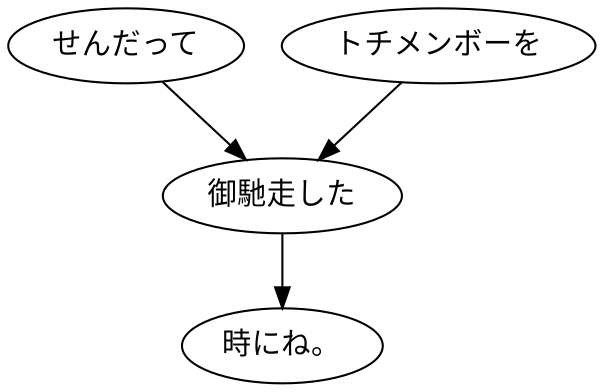 digraph graph1024 {
	node0 [label="せんだって"];
	node1 [label="トチメンボーを"];
	node2 [label="御馳走した"];
	node3 [label="時にね。"];
	node0 -> node2;
	node1 -> node2;
	node2 -> node3;
}
